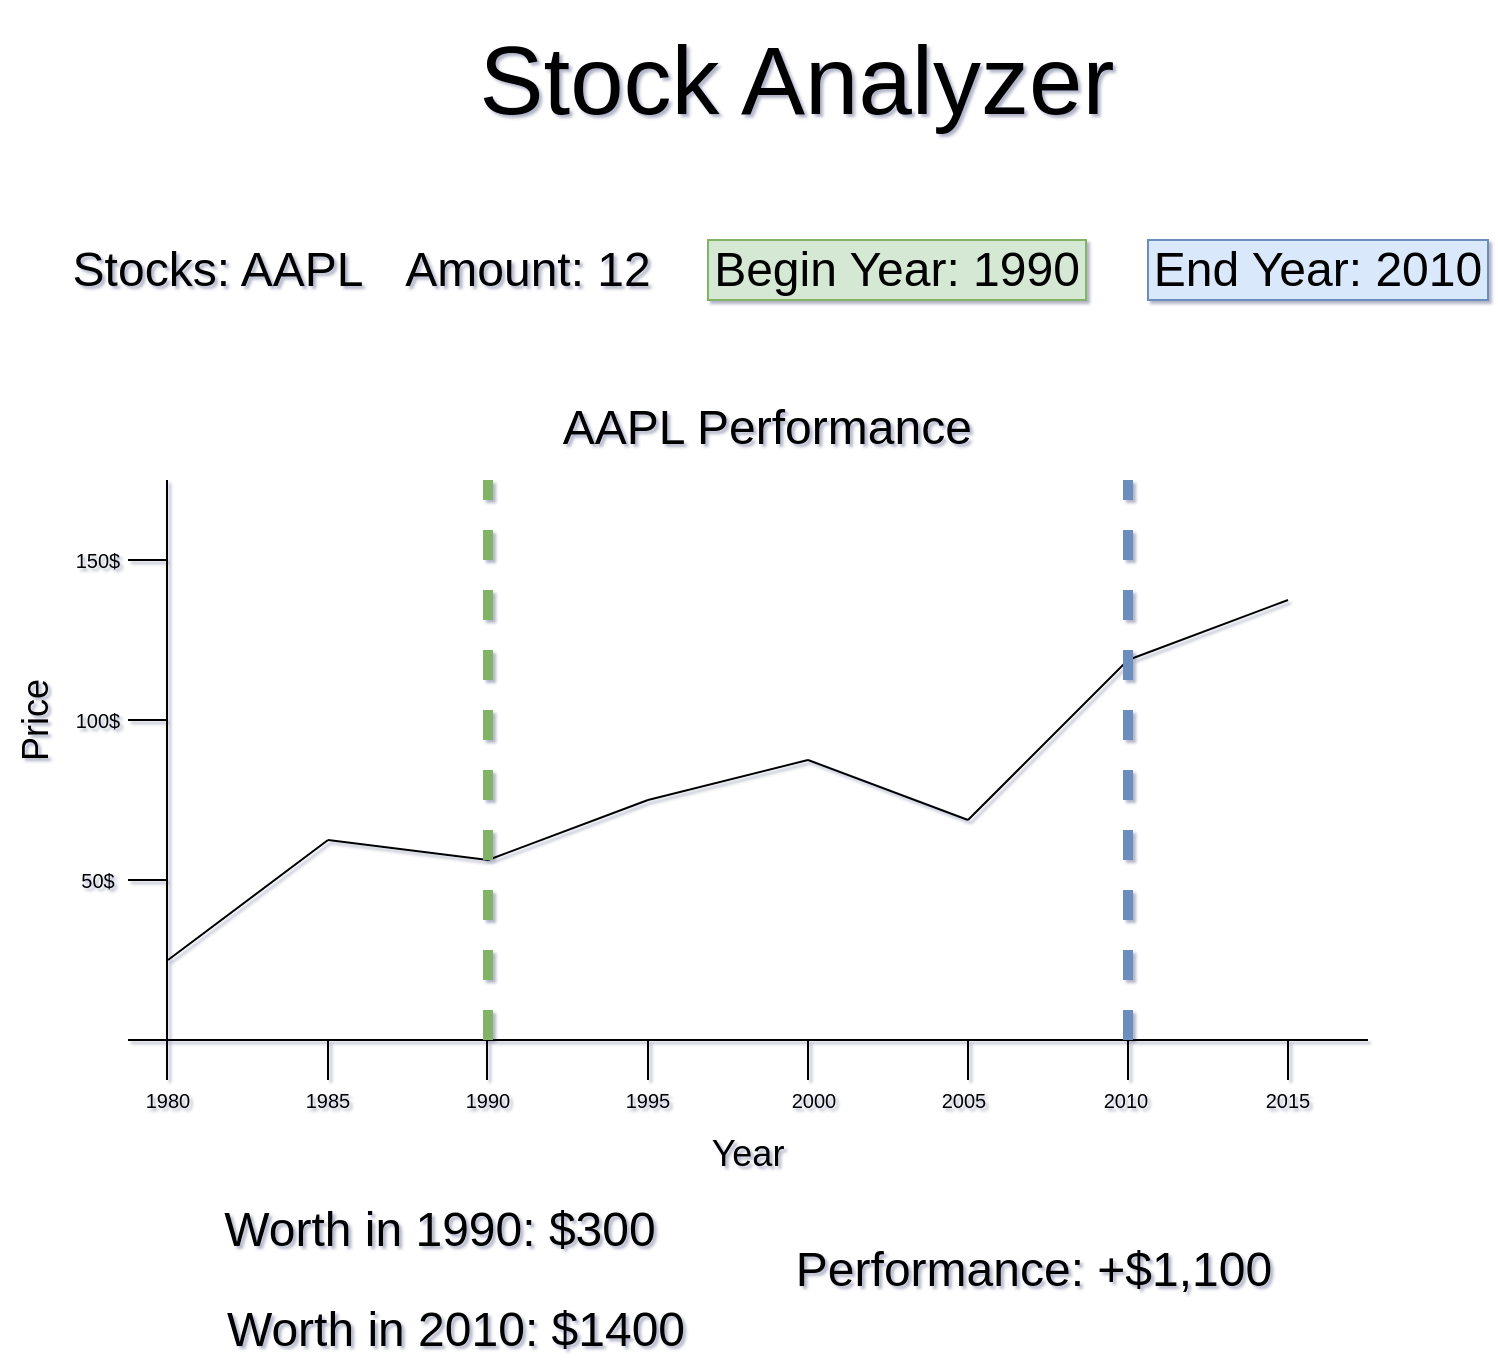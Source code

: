 <mxfile version="20.3.0" type="device"><diagram id="2pNoN9CcHydImdOwC45l" name="Page-1"><mxGraphModel dx="1208" dy="665" grid="1" gridSize="10" guides="1" tooltips="1" connect="1" arrows="1" fold="1" page="1" pageScale="0.9" pageWidth="850" pageHeight="1100" math="0" shadow="1"><root><mxCell id="0"/><mxCell id="1" parent="0"/><mxCell id="TfN51yQMFRvdTImHckP6-3" value="&lt;font style=&quot;font-size: 48px;&quot;&gt;Stock Analyzer&lt;/font&gt;" style="text;html=1;strokeColor=none;fillColor=none;align=center;verticalAlign=middle;whiteSpace=wrap;rounded=0;" vertex="1" parent="1"><mxGeometry x="218" y="40" width="369" height="80" as="geometry"/></mxCell><mxCell id="TfN51yQMFRvdTImHckP6-4" value="Stocks: AAPL" style="text;html=1;strokeColor=none;fillColor=none;align=center;verticalAlign=middle;whiteSpace=wrap;rounded=0;fontSize=24;" vertex="1" parent="1"><mxGeometry x="38" y="160" width="150" height="30" as="geometry"/></mxCell><mxCell id="TfN51yQMFRvdTImHckP6-5" value="Amount: 12" style="text;html=1;strokeColor=none;fillColor=none;align=center;verticalAlign=middle;whiteSpace=wrap;rounded=0;fontSize=24;" vertex="1" parent="1"><mxGeometry x="193" y="160" width="150" height="30" as="geometry"/></mxCell><mxCell id="TfN51yQMFRvdTImHckP6-7" value="Begin Year: 1990" style="text;html=1;strokeColor=#82b366;fillColor=#d5e8d4;align=center;verticalAlign=middle;whiteSpace=wrap;rounded=0;fontSize=24;" vertex="1" parent="1"><mxGeometry x="358" y="160" width="189" height="30" as="geometry"/></mxCell><mxCell id="TfN51yQMFRvdTImHckP6-8" value="End Year: 2010" style="text;html=1;strokeColor=#6c8ebf;fillColor=#dae8fc;align=center;verticalAlign=middle;whiteSpace=wrap;rounded=0;fontSize=24;" vertex="1" parent="1"><mxGeometry x="578" y="160" width="170" height="30" as="geometry"/></mxCell><mxCell id="TfN51yQMFRvdTImHckP6-9" value="Worth in 2010: $1400" style="text;html=1;strokeColor=none;fillColor=none;align=center;verticalAlign=middle;whiteSpace=wrap;rounded=0;fontSize=24;" vertex="1" parent="1"><mxGeometry x="116" y="690" width="232" height="30" as="geometry"/></mxCell><mxCell id="TfN51yQMFRvdTImHckP6-13" value="" style="endArrow=none;html=1;rounded=0;fontSize=48;" edge="1" parent="1"><mxGeometry width="50" height="50" relative="1" as="geometry"><mxPoint x="87.5" y="280" as="sourcePoint"/><mxPoint x="87.5" y="560" as="targetPoint"/></mxGeometry></mxCell><mxCell id="TfN51yQMFRvdTImHckP6-14" value="" style="endArrow=none;html=1;rounded=0;fontSize=48;" edge="1" parent="1"><mxGeometry width="50" height="50" relative="1" as="geometry"><mxPoint x="88" y="560" as="sourcePoint"/><mxPoint x="688" y="560" as="targetPoint"/></mxGeometry></mxCell><mxCell id="TfN51yQMFRvdTImHckP6-15" value="" style="endArrow=none;html=1;rounded=0;fontSize=48;" edge="1" parent="1"><mxGeometry width="50" height="50" relative="1" as="geometry"><mxPoint x="87.5" y="580" as="sourcePoint"/><mxPoint x="87.5" y="560" as="targetPoint"/></mxGeometry></mxCell><mxCell id="TfN51yQMFRvdTImHckP6-18" value="" style="endArrow=none;html=1;rounded=0;fontSize=48;" edge="1" parent="1"><mxGeometry width="50" height="50" relative="1" as="geometry"><mxPoint x="168" y="580" as="sourcePoint"/><mxPoint x="168" y="560" as="targetPoint"/></mxGeometry></mxCell><mxCell id="TfN51yQMFRvdTImHckP6-22" value="" style="endArrow=none;html=1;rounded=0;fontSize=48;" edge="1" parent="1"><mxGeometry width="50" height="50" relative="1" as="geometry"><mxPoint x="247.5" y="580" as="sourcePoint"/><mxPoint x="247.5" y="560" as="targetPoint"/></mxGeometry></mxCell><mxCell id="TfN51yQMFRvdTImHckP6-27" value="" style="endArrow=none;html=1;rounded=0;fontSize=48;" edge="1" parent="1"><mxGeometry width="50" height="50" relative="1" as="geometry"><mxPoint x="328" y="580" as="sourcePoint"/><mxPoint x="328" y="560" as="targetPoint"/></mxGeometry></mxCell><mxCell id="TfN51yQMFRvdTImHckP6-28" value="" style="endArrow=none;html=1;rounded=0;fontSize=48;" edge="1" parent="1"><mxGeometry width="50" height="50" relative="1" as="geometry"><mxPoint x="408" y="580" as="sourcePoint"/><mxPoint x="408" y="560" as="targetPoint"/></mxGeometry></mxCell><mxCell id="TfN51yQMFRvdTImHckP6-29" value="" style="endArrow=none;html=1;rounded=0;fontSize=48;" edge="1" parent="1"><mxGeometry width="50" height="50" relative="1" as="geometry"><mxPoint x="488" y="580" as="sourcePoint"/><mxPoint x="488" y="560" as="targetPoint"/></mxGeometry></mxCell><mxCell id="TfN51yQMFRvdTImHckP6-30" value="" style="endArrow=none;html=1;rounded=0;fontSize=48;" edge="1" parent="1"><mxGeometry width="50" height="50" relative="1" as="geometry"><mxPoint x="568" y="580" as="sourcePoint"/><mxPoint x="568" y="560" as="targetPoint"/></mxGeometry></mxCell><mxCell id="TfN51yQMFRvdTImHckP6-31" value="" style="endArrow=none;html=1;rounded=0;fontSize=48;" edge="1" parent="1"><mxGeometry width="50" height="50" relative="1" as="geometry"><mxPoint x="648" y="580" as="sourcePoint"/><mxPoint x="648" y="560" as="targetPoint"/></mxGeometry></mxCell><mxCell id="TfN51yQMFRvdTImHckP6-32" value="" style="endArrow=none;html=1;rounded=0;fontSize=48;" edge="1" parent="1"><mxGeometry width="50" height="50" relative="1" as="geometry"><mxPoint x="68" y="480" as="sourcePoint"/><mxPoint x="88" y="480" as="targetPoint"/></mxGeometry></mxCell><mxCell id="TfN51yQMFRvdTImHckP6-34" value="" style="endArrow=none;html=1;rounded=0;fontSize=48;" edge="1" parent="1"><mxGeometry width="50" height="50" relative="1" as="geometry"><mxPoint x="68" y="400" as="sourcePoint"/><mxPoint x="88" y="400" as="targetPoint"/></mxGeometry></mxCell><mxCell id="TfN51yQMFRvdTImHckP6-37" value="" style="endArrow=none;html=1;rounded=0;fontSize=48;" edge="1" parent="1"><mxGeometry width="50" height="50" relative="1" as="geometry"><mxPoint x="68" y="320" as="sourcePoint"/><mxPoint x="88" y="320" as="targetPoint"/></mxGeometry></mxCell><mxCell id="TfN51yQMFRvdTImHckP6-39" value="" style="endArrow=none;html=1;rounded=0;fontSize=48;" edge="1" parent="1"><mxGeometry width="50" height="50" relative="1" as="geometry"><mxPoint x="68" y="560" as="sourcePoint"/><mxPoint x="88" y="560" as="targetPoint"/></mxGeometry></mxCell><mxCell id="TfN51yQMFRvdTImHckP6-40" value="" style="endArrow=none;html=1;rounded=0;fontSize=48;" edge="1" parent="1"><mxGeometry width="50" height="50" relative="1" as="geometry"><mxPoint x="88" y="520" as="sourcePoint"/><mxPoint x="168" y="460" as="targetPoint"/></mxGeometry></mxCell><mxCell id="TfN51yQMFRvdTImHckP6-41" value="&lt;font style=&quot;font-size: 24px;&quot;&gt;AAPL Performance&amp;nbsp;&lt;/font&gt;" style="text;html=1;strokeColor=none;fillColor=none;align=center;verticalAlign=middle;whiteSpace=wrap;rounded=0;fontSize=48;" vertex="1" parent="1"><mxGeometry x="276" y="230" width="230" height="30" as="geometry"/></mxCell><mxCell id="TfN51yQMFRvdTImHckP6-42" value="&lt;font style=&quot;font-size: 18px;&quot;&gt;Year&lt;/font&gt;" style="text;html=1;strokeColor=none;fillColor=none;align=center;verticalAlign=middle;whiteSpace=wrap;rounded=0;fontSize=24;" vertex="1" parent="1"><mxGeometry x="348" y="600" width="60" height="30" as="geometry"/></mxCell><mxCell id="TfN51yQMFRvdTImHckP6-43" value="&lt;span style=&quot;font-size: 18px;&quot;&gt;Price&lt;/span&gt;" style="text;html=1;strokeColor=none;fillColor=none;align=center;verticalAlign=middle;whiteSpace=wrap;rounded=0;fontSize=24;rotation=-90;" vertex="1" parent="1"><mxGeometry x="-10" y="385" width="60" height="30" as="geometry"/></mxCell><mxCell id="TfN51yQMFRvdTImHckP6-44" value="" style="endArrow=none;html=1;rounded=0;fontSize=18;" edge="1" parent="1"><mxGeometry width="50" height="50" relative="1" as="geometry"><mxPoint x="168" y="460" as="sourcePoint"/><mxPoint x="248" y="470" as="targetPoint"/></mxGeometry></mxCell><mxCell id="TfN51yQMFRvdTImHckP6-45" value="" style="endArrow=none;html=1;rounded=0;fontSize=18;" edge="1" parent="1"><mxGeometry width="50" height="50" relative="1" as="geometry"><mxPoint x="248" y="470" as="sourcePoint"/><mxPoint x="328" y="440" as="targetPoint"/></mxGeometry></mxCell><mxCell id="TfN51yQMFRvdTImHckP6-46" value="" style="endArrow=none;html=1;rounded=0;fontSize=18;" edge="1" parent="1"><mxGeometry width="50" height="50" relative="1" as="geometry"><mxPoint x="328" y="440" as="sourcePoint"/><mxPoint x="408" y="420" as="targetPoint"/></mxGeometry></mxCell><mxCell id="TfN51yQMFRvdTImHckP6-47" value="" style="endArrow=none;html=1;rounded=0;fontSize=18;" edge="1" parent="1"><mxGeometry width="50" height="50" relative="1" as="geometry"><mxPoint x="408" y="420" as="sourcePoint"/><mxPoint x="488" y="450" as="targetPoint"/></mxGeometry></mxCell><mxCell id="TfN51yQMFRvdTImHckP6-48" value="" style="endArrow=none;html=1;rounded=0;fontSize=18;" edge="1" parent="1"><mxGeometry width="50" height="50" relative="1" as="geometry"><mxPoint x="488" y="450" as="sourcePoint"/><mxPoint x="568" y="370" as="targetPoint"/></mxGeometry></mxCell><mxCell id="TfN51yQMFRvdTImHckP6-49" value="" style="endArrow=none;html=1;rounded=0;fontSize=18;" edge="1" parent="1"><mxGeometry width="50" height="50" relative="1" as="geometry"><mxPoint x="568" y="370" as="sourcePoint"/><mxPoint x="648" y="340" as="targetPoint"/></mxGeometry></mxCell><mxCell id="TfN51yQMFRvdTImHckP6-50" value="" style="endArrow=none;dashed=1;html=1;rounded=0;fontSize=18;fontColor=#00CC00;labelBackgroundColor=#00CC00;fillColor=#d5e8d4;strokeColor=#82b366;strokeWidth=5;" edge="1" parent="1"><mxGeometry width="50" height="50" relative="1" as="geometry"><mxPoint x="248" y="560" as="sourcePoint"/><mxPoint x="248" y="280" as="targetPoint"/></mxGeometry></mxCell><mxCell id="TfN51yQMFRvdTImHckP6-52" value="" style="endArrow=none;dashed=1;html=1;rounded=0;labelBackgroundColor=#00CC00;strokeWidth=5;fontSize=18;fontColor=#00CC00;fillColor=#dae8fc;strokeColor=#6c8ebf;" edge="1" parent="1"><mxGeometry width="50" height="50" relative="1" as="geometry"><mxPoint x="568" y="560" as="sourcePoint"/><mxPoint x="568" y="280" as="targetPoint"/></mxGeometry></mxCell><mxCell id="TfN51yQMFRvdTImHckP6-53" value="1980" style="text;html=1;align=center;verticalAlign=middle;whiteSpace=wrap;rounded=0;fontSize=10;" vertex="1" parent="1"><mxGeometry x="68" y="580" width="40" height="20" as="geometry"/></mxCell><mxCell id="TfN51yQMFRvdTImHckP6-54" value="1985" style="text;html=1;align=center;verticalAlign=middle;whiteSpace=wrap;rounded=0;fontSize=10;" vertex="1" parent="1"><mxGeometry x="148" y="580" width="40" height="20" as="geometry"/></mxCell><mxCell id="TfN51yQMFRvdTImHckP6-55" value="1990" style="text;html=1;align=center;verticalAlign=middle;whiteSpace=wrap;rounded=0;fontSize=10;" vertex="1" parent="1"><mxGeometry x="228" y="580" width="40" height="20" as="geometry"/></mxCell><mxCell id="TfN51yQMFRvdTImHckP6-56" value="1995" style="text;html=1;align=center;verticalAlign=middle;whiteSpace=wrap;rounded=0;fontSize=10;" vertex="1" parent="1"><mxGeometry x="308" y="580" width="40" height="20" as="geometry"/></mxCell><mxCell id="TfN51yQMFRvdTImHckP6-57" value="2000" style="text;html=1;align=center;verticalAlign=middle;whiteSpace=wrap;rounded=0;fontSize=10;" vertex="1" parent="1"><mxGeometry x="391" y="580" width="40" height="20" as="geometry"/></mxCell><mxCell id="TfN51yQMFRvdTImHckP6-58" value="2005" style="text;html=1;align=center;verticalAlign=middle;whiteSpace=wrap;rounded=0;fontSize=10;" vertex="1" parent="1"><mxGeometry x="466" y="580" width="40" height="20" as="geometry"/></mxCell><mxCell id="TfN51yQMFRvdTImHckP6-59" value="2010" style="text;html=1;align=center;verticalAlign=middle;whiteSpace=wrap;rounded=0;fontSize=10;" vertex="1" parent="1"><mxGeometry x="547" y="580" width="40" height="20" as="geometry"/></mxCell><mxCell id="TfN51yQMFRvdTImHckP6-60" value="2015" style="text;html=1;align=center;verticalAlign=middle;whiteSpace=wrap;rounded=0;fontSize=10;" vertex="1" parent="1"><mxGeometry x="628" y="580" width="40" height="20" as="geometry"/></mxCell><mxCell id="TfN51yQMFRvdTImHckP6-62" value="50$" style="text;html=1;align=center;verticalAlign=middle;whiteSpace=wrap;rounded=0;fontSize=10;" vertex="1" parent="1"><mxGeometry x="38" y="470" width="30" height="20" as="geometry"/></mxCell><mxCell id="TfN51yQMFRvdTImHckP6-63" value="100$" style="text;html=1;align=center;verticalAlign=middle;whiteSpace=wrap;rounded=0;fontSize=10;" vertex="1" parent="1"><mxGeometry x="38" y="390" width="30" height="20" as="geometry"/></mxCell><mxCell id="TfN51yQMFRvdTImHckP6-64" value="150$" style="text;html=1;align=center;verticalAlign=middle;whiteSpace=wrap;rounded=0;fontSize=10;" vertex="1" parent="1"><mxGeometry x="38" y="310" width="30" height="20" as="geometry"/></mxCell><mxCell id="TfN51yQMFRvdTImHckP6-65" value="Performance: +$1,100" style="text;html=1;strokeColor=none;fillColor=none;align=center;verticalAlign=middle;whiteSpace=wrap;rounded=0;fontSize=24;" vertex="1" parent="1"><mxGeometry x="391" y="660" width="260" height="30" as="geometry"/></mxCell><mxCell id="TfN51yQMFRvdTImHckP6-66" value="Worth in 1990: $300" style="text;html=1;strokeColor=none;fillColor=none;align=center;verticalAlign=middle;whiteSpace=wrap;rounded=0;fontSize=24;" vertex="1" parent="1"><mxGeometry x="108" y="640" width="232" height="30" as="geometry"/></mxCell></root></mxGraphModel></diagram></mxfile>